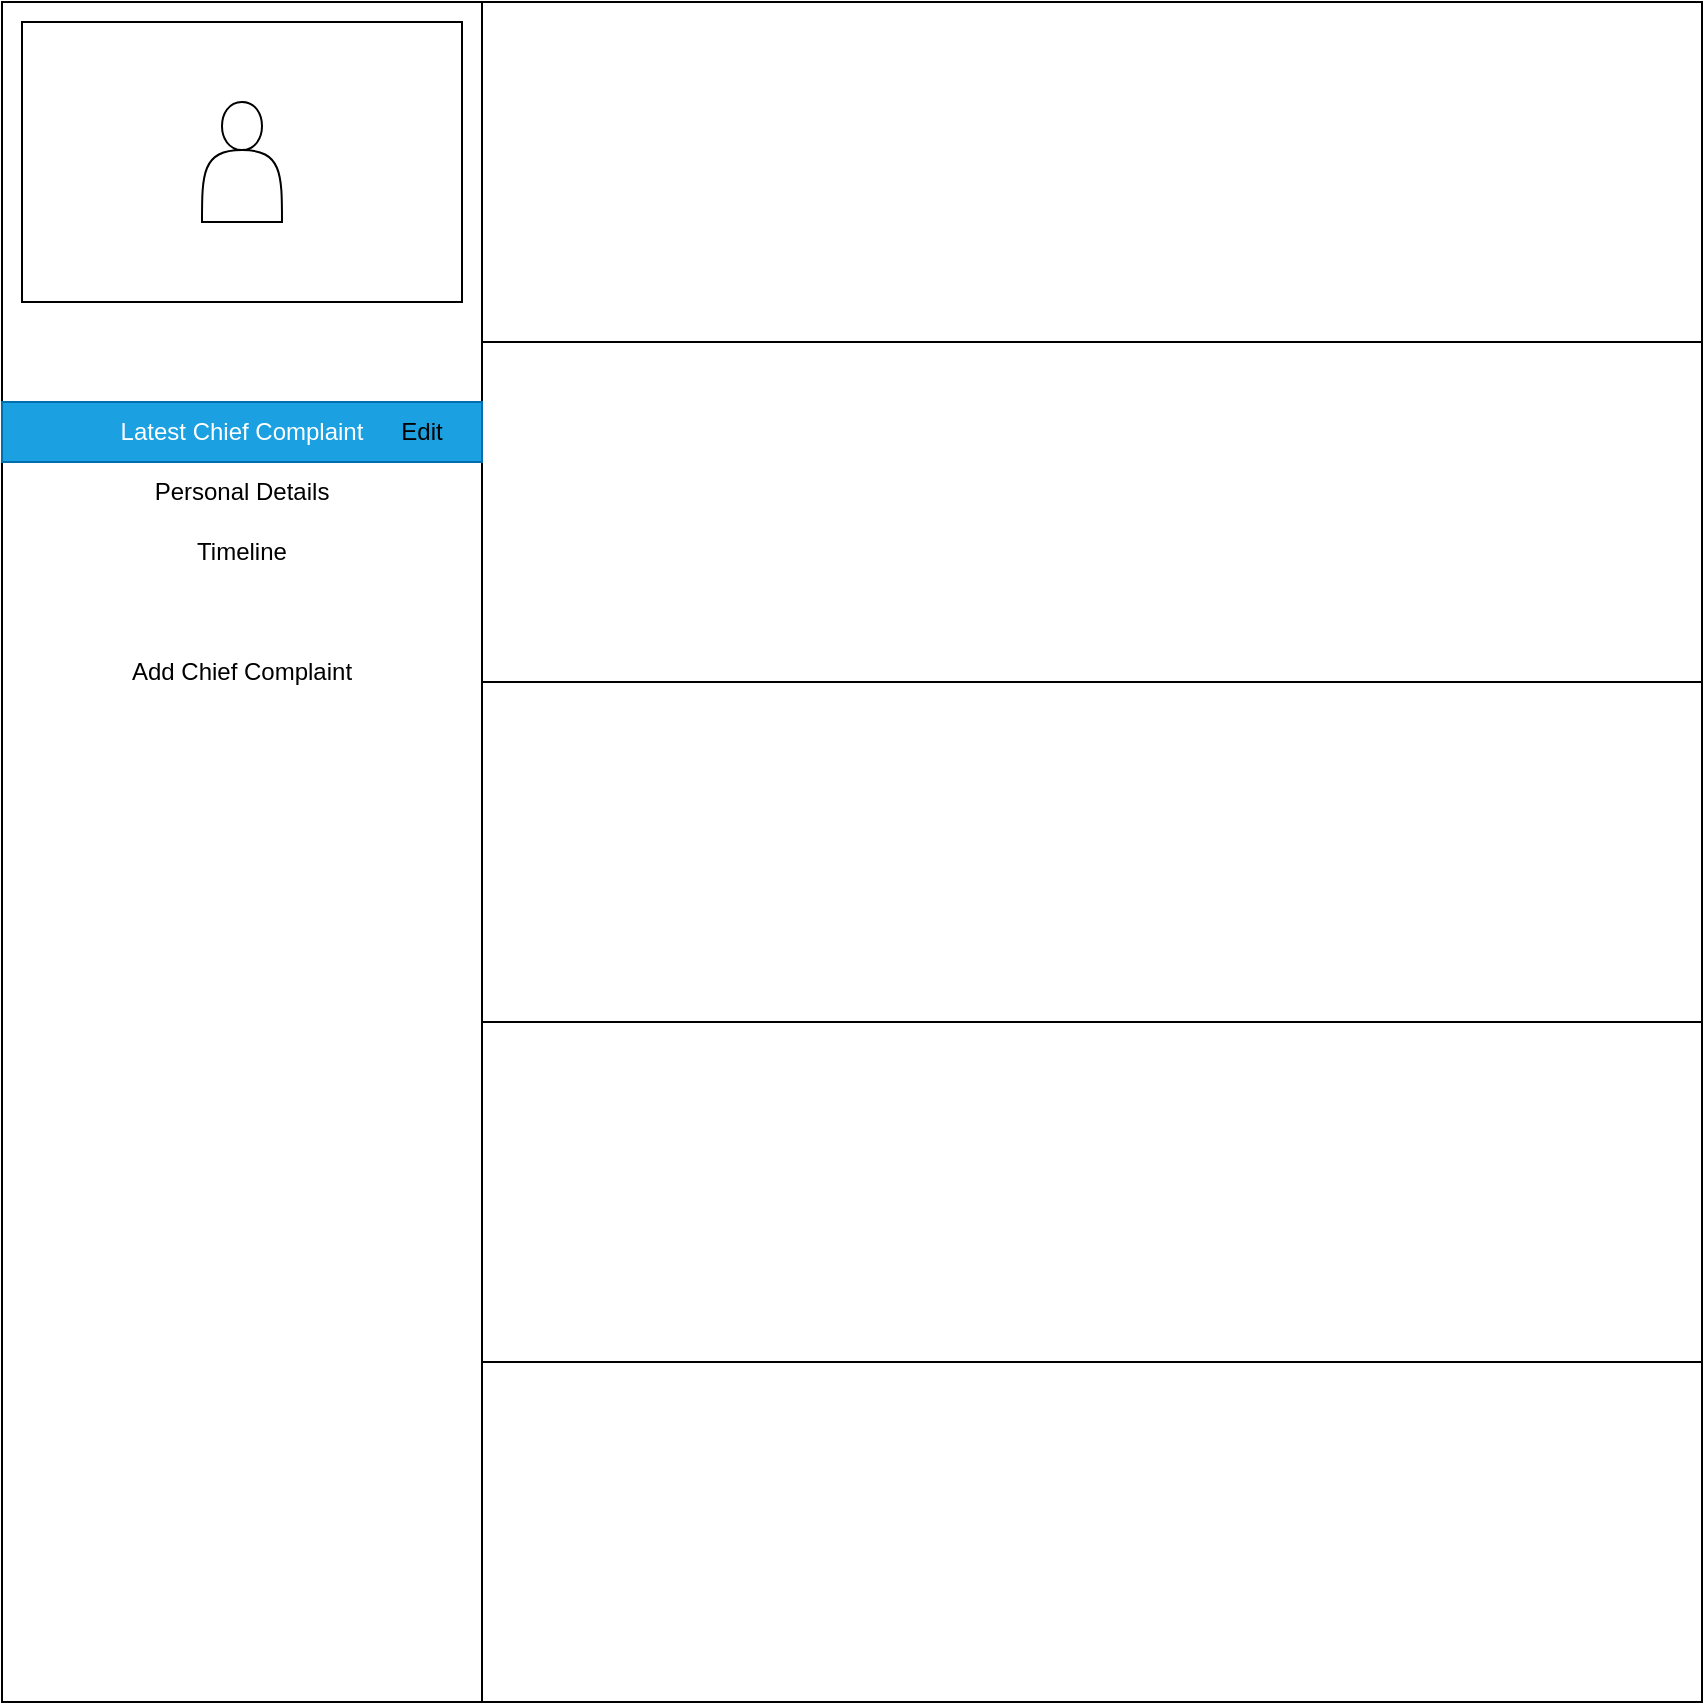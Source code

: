 <mxfile version="21.2.2" type="github">
  <diagram name="Page-1" id="hTfE6PSImhhQe5nvuGDp">
    <mxGraphModel dx="986" dy="542" grid="1" gridSize="10" guides="1" tooltips="1" connect="1" arrows="1" fold="1" page="1" pageScale="1" pageWidth="850" pageHeight="1100" math="0" shadow="0">
      <root>
        <mxCell id="0" />
        <mxCell id="1" parent="0" />
        <mxCell id="Jg4pFcW5nb8DbhW3wy9r-1" value="" style="rounded=0;whiteSpace=wrap;html=1;" parent="1" vertex="1">
          <mxGeometry width="240" height="850" as="geometry" />
        </mxCell>
        <mxCell id="Jg4pFcW5nb8DbhW3wy9r-2" value="" style="rounded=0;whiteSpace=wrap;html=1;" parent="1" vertex="1">
          <mxGeometry x="10" y="10" width="220" height="140" as="geometry" />
        </mxCell>
        <mxCell id="Jg4pFcW5nb8DbhW3wy9r-3" value="" style="shape=actor;whiteSpace=wrap;html=1;" parent="1" vertex="1">
          <mxGeometry x="100" y="50" width="40" height="60" as="geometry" />
        </mxCell>
        <mxCell id="Jg4pFcW5nb8DbhW3wy9r-4" value="" style="rounded=0;whiteSpace=wrap;html=1;" parent="1" vertex="1">
          <mxGeometry x="240" width="610" height="170" as="geometry" />
        </mxCell>
        <mxCell id="Jg4pFcW5nb8DbhW3wy9r-5" value="" style="rounded=0;whiteSpace=wrap;html=1;" parent="1" vertex="1">
          <mxGeometry x="240" y="170" width="610" height="170" as="geometry" />
        </mxCell>
        <mxCell id="Jg4pFcW5nb8DbhW3wy9r-6" value="" style="rounded=0;whiteSpace=wrap;html=1;" parent="1" vertex="1">
          <mxGeometry x="240" y="340" width="610" height="170" as="geometry" />
        </mxCell>
        <mxCell id="Jg4pFcW5nb8DbhW3wy9r-7" value="" style="rounded=0;whiteSpace=wrap;html=1;" parent="1" vertex="1">
          <mxGeometry x="240" y="510" width="610" height="170" as="geometry" />
        </mxCell>
        <mxCell id="Jg4pFcW5nb8DbhW3wy9r-8" value="" style="rounded=0;whiteSpace=wrap;html=1;" parent="1" vertex="1">
          <mxGeometry x="240" y="680" width="610" height="170" as="geometry" />
        </mxCell>
        <mxCell id="Jg4pFcW5nb8DbhW3wy9r-9" value="Latest Chief Complaint" style="text;html=1;strokeColor=#006EAF;fillColor=#1ba1e2;align=center;verticalAlign=middle;whiteSpace=wrap;rounded=0;fontColor=#ffffff;" parent="1" vertex="1">
          <mxGeometry y="200" width="240" height="30" as="geometry" />
        </mxCell>
        <mxCell id="Jg4pFcW5nb8DbhW3wy9r-10" value="Personal Details" style="text;html=1;strokeColor=none;fillColor=none;align=center;verticalAlign=middle;whiteSpace=wrap;rounded=0;" parent="1" vertex="1">
          <mxGeometry y="230" width="240" height="30" as="geometry" />
        </mxCell>
        <mxCell id="Jg4pFcW5nb8DbhW3wy9r-11" value="Timeline" style="text;html=1;strokeColor=none;fillColor=none;align=center;verticalAlign=middle;whiteSpace=wrap;rounded=0;" parent="1" vertex="1">
          <mxGeometry y="260" width="240" height="30" as="geometry" />
        </mxCell>
        <mxCell id="Jg4pFcW5nb8DbhW3wy9r-12" value="Add Chief Complaint" style="text;html=1;strokeColor=none;fillColor=none;align=center;verticalAlign=middle;whiteSpace=wrap;rounded=0;" parent="1" vertex="1">
          <mxGeometry y="320" width="240" height="30" as="geometry" />
        </mxCell>
        <mxCell id="GnRr2t65_MRv2Zyl0fvT-1" value="Edit" style="text;html=1;strokeColor=none;fillColor=none;align=center;verticalAlign=middle;whiteSpace=wrap;rounded=0;" vertex="1" parent="1">
          <mxGeometry x="180" y="200" width="60" height="30" as="geometry" />
        </mxCell>
      </root>
    </mxGraphModel>
  </diagram>
</mxfile>
